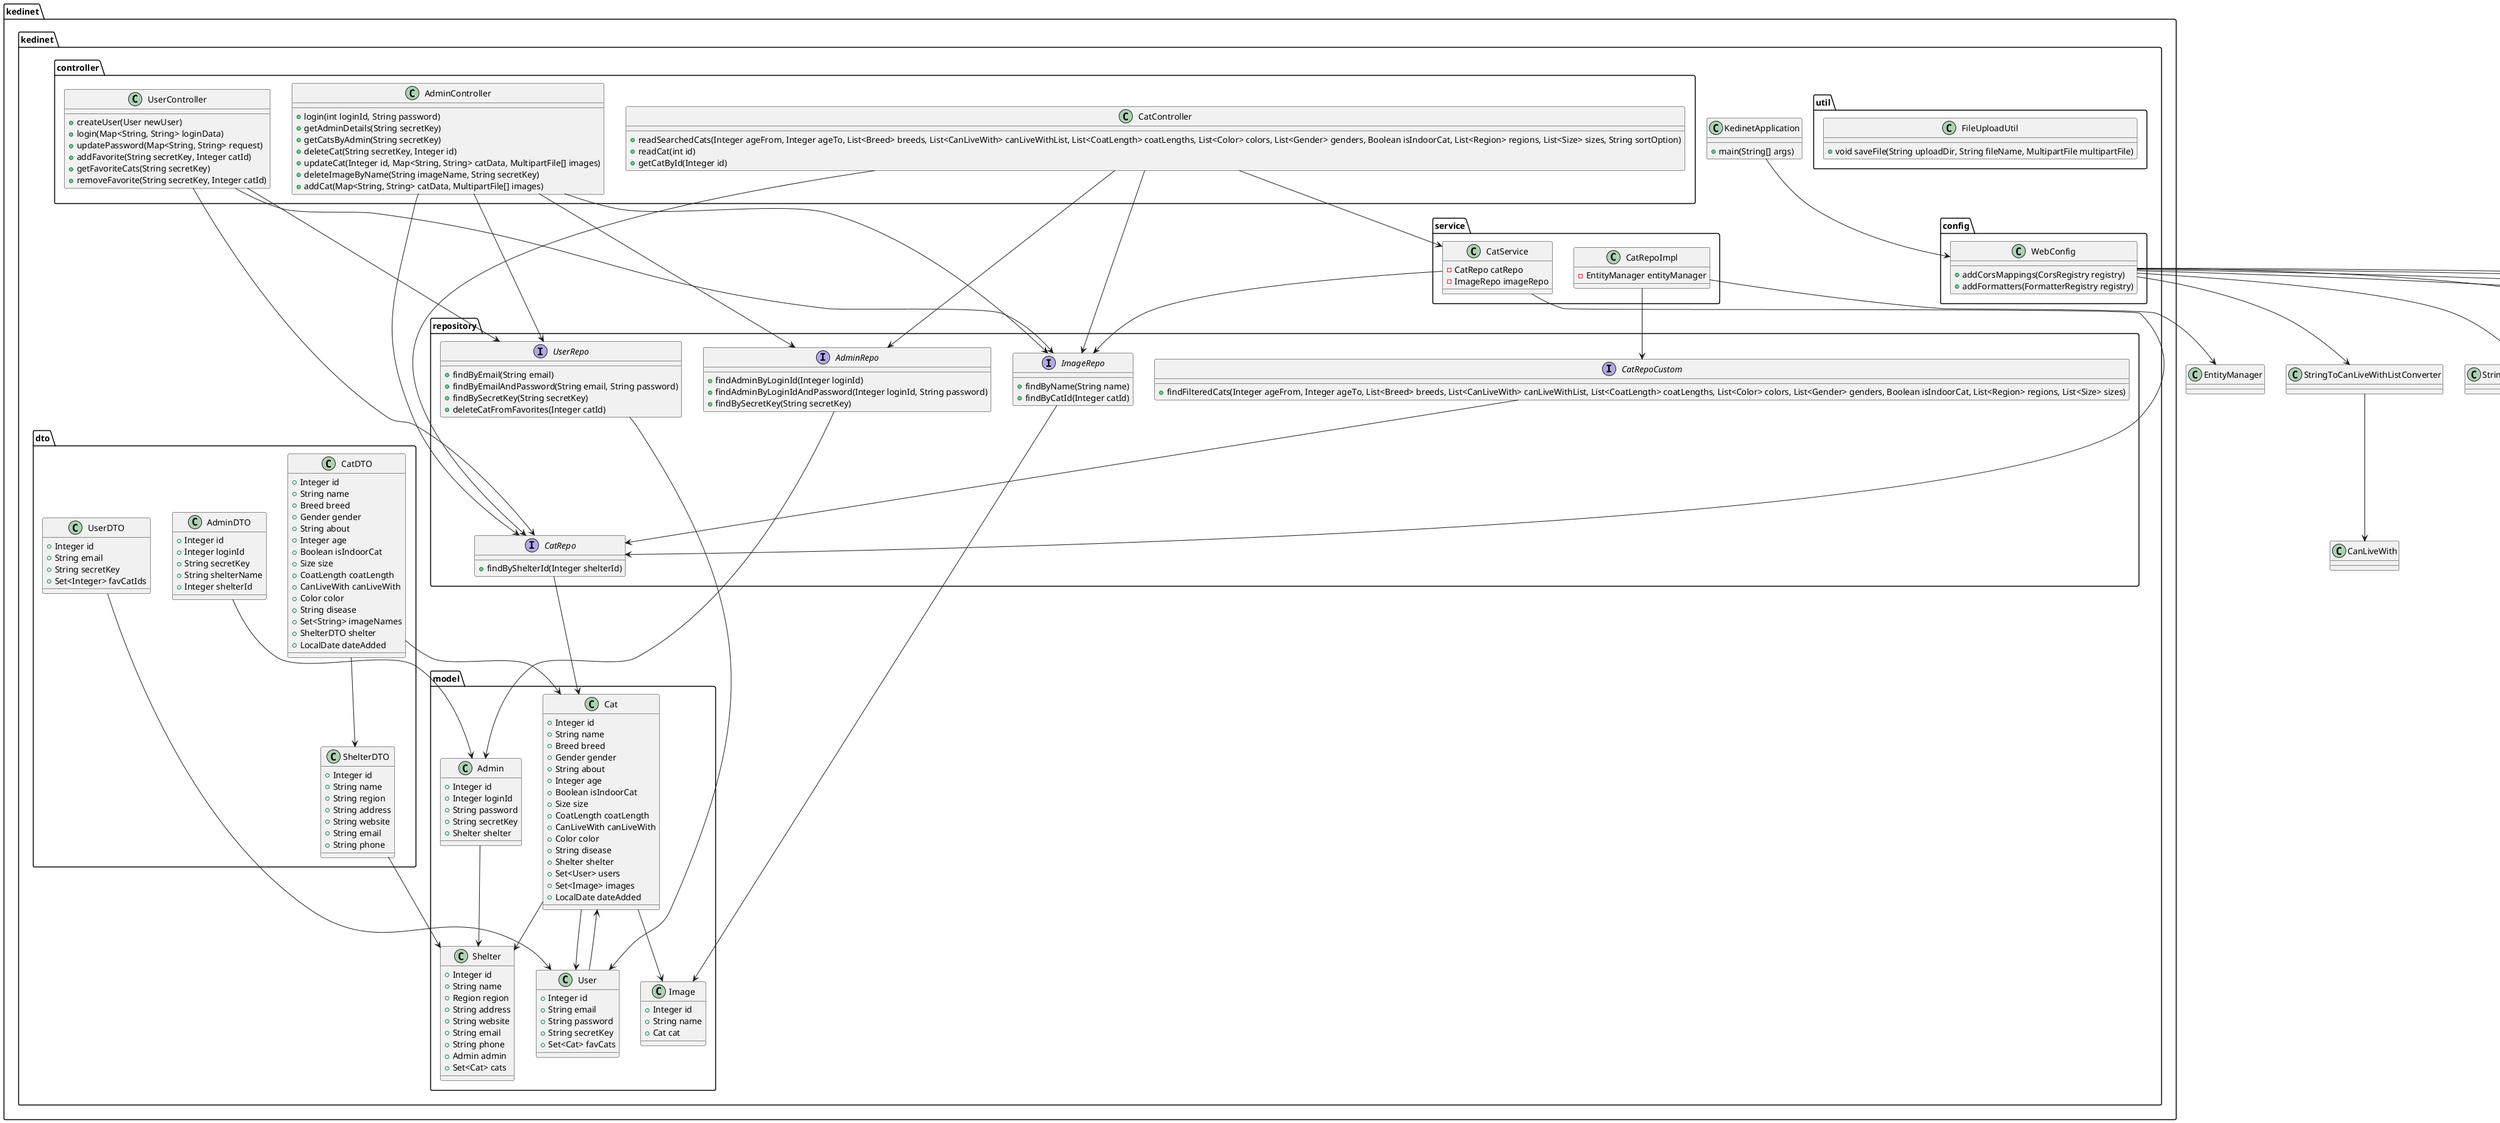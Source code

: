 @startuml
package kedinet.kedinet {
    class KedinetApplication {
        +main(String[] args)
    }
}

package kedinet.kedinet.config {
    class WebConfig {
        +addCorsMappings(CorsRegistry registry)
        +addFormatters(FormatterRegistry registry)
    }
}
package kedinet.kedinet.util {
    class FileUploadUtil {
        +void saveFile(String uploadDir, String fileName, MultipartFile multipartFile)
    }
}

package kedinet.kedinet.controller {
    class AdminController {
        +login(int loginId, String password)
        +getAdminDetails(String secretKey)
        +getCatsByAdmin(String secretKey)
        +deleteCat(String secretKey, Integer id)
        +updateCat(Integer id, Map<String, String> catData, MultipartFile[] images)
        +deleteImageByName(String imageName, String secretKey)
        +addCat(Map<String, String> catData, MultipartFile[] images)
    }

    class CatController {
        +readSearchedCats(Integer ageFrom, Integer ageTo, List<Breed> breeds, List<CanLiveWith> canLiveWithList, List<CoatLength> coatLengths, List<Color> colors, List<Gender> genders, Boolean isIndoorCat, List<Region> regions, List<Size> sizes, String sortOption)
        +readCat(int id)
        +getCatById(Integer id)
    }

    class UserController {
        +createUser(User newUser)
        +login(Map<String, String> loginData)
        +updatePassword(Map<String, String> request)
        +addFavorite(String secretKey, Integer catId)
        +getFavoriteCats(String secretKey)
        +removeFavorite(String secretKey, Integer catId)
    }
}

package kedinet.kedinet.dto {
    class AdminDTO {
        +Integer id
        +Integer loginId
        +String secretKey
        +String shelterName
        +Integer shelterId
    }

    class CatDTO {
        +Integer id
        +String name
        +Breed breed
        +Gender gender
        +String about
        +Integer age
        +Boolean isIndoorCat
        +Size size
        +CoatLength coatLength
        +CanLiveWith canLiveWith
        +Color color
        +String disease
        +Set<String> imageNames
        +ShelterDTO shelter
        +LocalDate dateAdded
    }

    class ShelterDTO {
        +Integer id
        +String name
        +String region
        +String address
        +String website
        +String email
        +String phone
    }

    class UserDTO {
        +Integer id
        +String email
        +String secretKey
        +Set<Integer> favCatIds
    }
}

package kedinet.kedinet.model {
    class Admin {
        +Integer id
        +Integer loginId
        +String password
        +String secretKey
        +Shelter shelter
    }

    class Cat {
        +Integer id
        +String name
        +Breed breed
        +Gender gender
        +String about
        +Integer age
        +Boolean isIndoorCat
        +Size size
        +CoatLength coatLength
        +CanLiveWith canLiveWith
        +Color color
        +String disease
        +Shelter shelter
        +Set<User> users
        +Set<Image> images
        +LocalDate dateAdded
    }

    class Image {
        +Integer id
        +String name
        +Cat cat
    }

    class Shelter {
        +Integer id
        +String name
        +Region region
        +String address
        +String website
        +String email
        +String phone
        +Admin admin
        +Set<Cat> cats
    }

    class User {
        +Integer id
        +String email
        +String password
        +String secretKey
        +Set<Cat> favCats
    }
}

package kedinet.kedinet.repository {
    interface AdminRepo {
        +findAdminByLoginId(Integer loginId)
        +findAdminByLoginIdAndPassword(Integer loginId, String password)
        +findBySecretKey(String secretKey)
    }

    interface CatRepo {
        +findByShelterId(Integer shelterId)
    }

    interface CatRepoCustom {
        +findFilteredCats(Integer ageFrom, Integer ageTo, List<Breed> breeds, List<CanLiveWith> canLiveWithList, List<CoatLength> coatLengths, List<Color> colors, List<Gender> genders, Boolean isIndoorCat, List<Region> regions, List<Size> sizes)
    }

    interface ImageRepo {
        +findByName(String name)
        +findByCatId(Integer catId)
    }

    interface UserRepo {
        +findByEmail(String email)
        +findByEmailAndPassword(String email, String password)
        +findBySecretKey(String secretKey)
        +deleteCatFromFavorites(Integer catId)
    }
}

package kedinet.kedinet.service {
    class CatRepoImpl {
        -EntityManager entityManager
    }

    class CatService {
        -CatRepo catRepo
        -ImageRepo imageRepo
    }
}

KedinetApplication --> WebConfig

WebConfig --> StringToSizeListConverter
WebConfig --> StringToBreedListConverter
WebConfig --> StringToCanLiveWithListConverter
WebConfig --> StringToCoatLengthListConverter
WebConfig --> StringToColorListConverter
WebConfig --> StringToGenderListConverter
WebConfig --> StringToRegionListConverter

AdminController --> AdminRepo
AdminController --> CatRepo
AdminController --> ImageRepo
AdminController --> UserRepo

CatController --> CatService
CatController --> CatRepo
CatController --> ImageRepo
CatController --> AdminRepo

UserController --> UserRepo
UserController --> CatRepo
UserController --> ImageRepo

CatRepoImpl --> EntityManager
CatService --> CatRepo
CatService --> ImageRepo

Admin --> Shelter
Cat --> Shelter
Cat --> Image
Cat --> User
User --> Cat

AdminRepo --> Admin
CatRepo --> Cat
CatRepoCustom --> CatRepo
ImageRepo --> Image
UserRepo --> User
CatRepoImpl --> CatRepoCustom

AdminDTO --> Admin
CatDTO --> Cat
CatDTO --> ShelterDTO
ShelterDTO --> Shelter
UserDTO --> User

StringToSizeListConverter --> Size
StringToBreedListConverter --> Breed
StringToCanLiveWithListConverter --> CanLiveWith
StringToCoatLengthListConverter --> CoatLength
StringToColorListConverter --> Color
StringToGenderListConverter --> Gender
StringToRegionListConverter --> Region

@enduml
